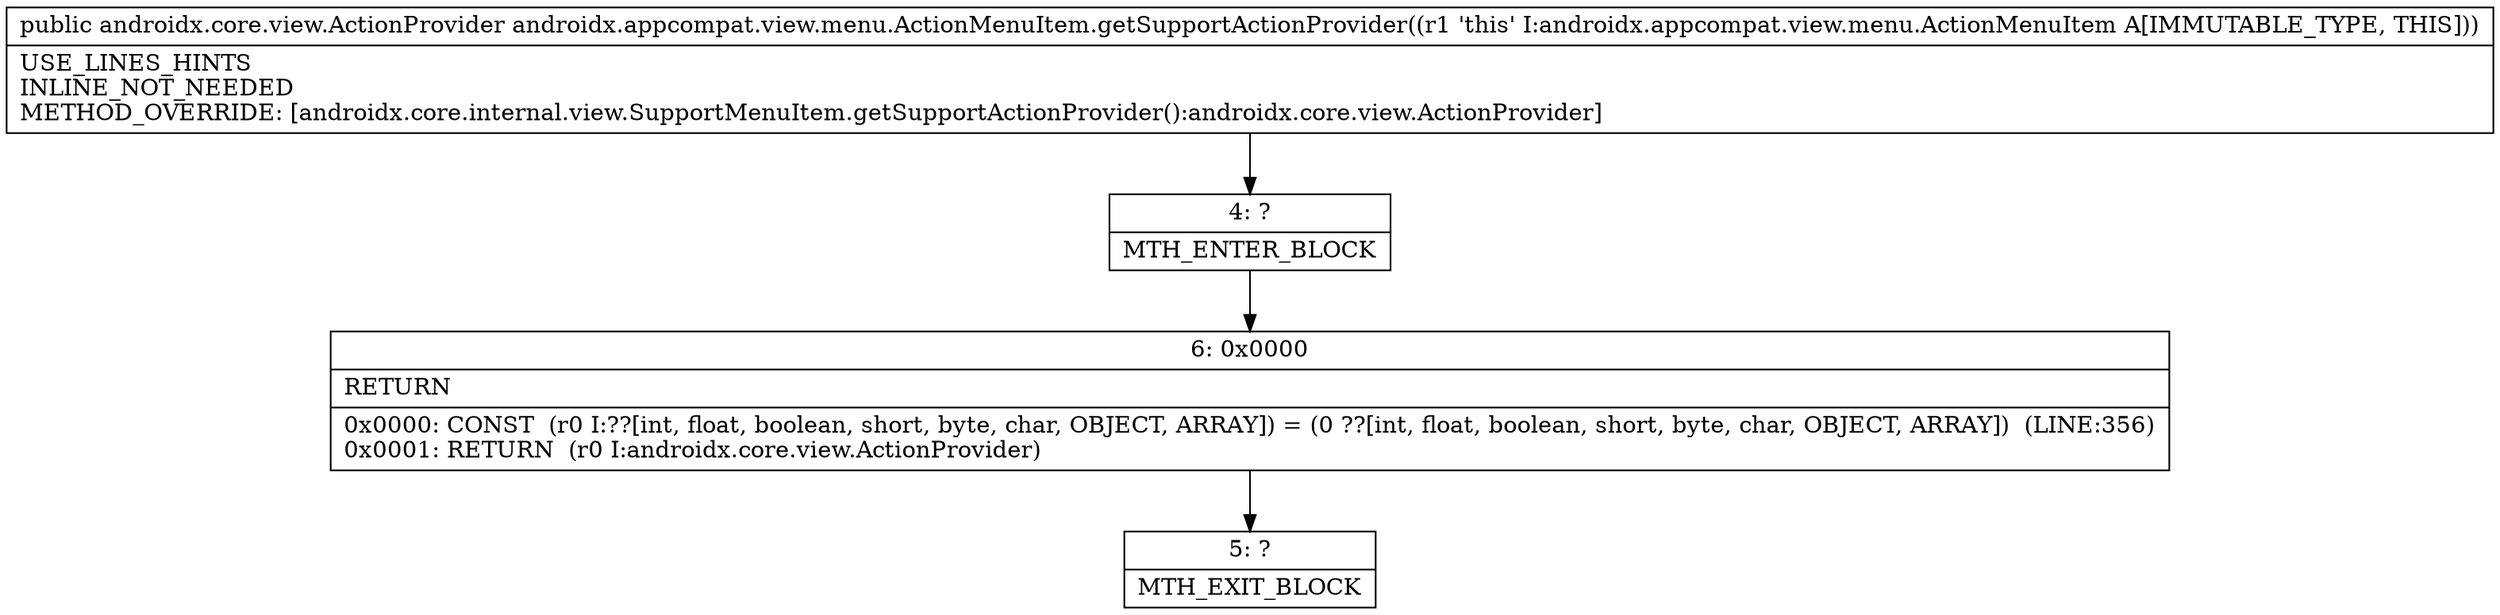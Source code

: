 digraph "CFG forandroidx.appcompat.view.menu.ActionMenuItem.getSupportActionProvider()Landroidx\/core\/view\/ActionProvider;" {
Node_4 [shape=record,label="{4\:\ ?|MTH_ENTER_BLOCK\l}"];
Node_6 [shape=record,label="{6\:\ 0x0000|RETURN\l|0x0000: CONST  (r0 I:??[int, float, boolean, short, byte, char, OBJECT, ARRAY]) = (0 ??[int, float, boolean, short, byte, char, OBJECT, ARRAY])  (LINE:356)\l0x0001: RETURN  (r0 I:androidx.core.view.ActionProvider) \l}"];
Node_5 [shape=record,label="{5\:\ ?|MTH_EXIT_BLOCK\l}"];
MethodNode[shape=record,label="{public androidx.core.view.ActionProvider androidx.appcompat.view.menu.ActionMenuItem.getSupportActionProvider((r1 'this' I:androidx.appcompat.view.menu.ActionMenuItem A[IMMUTABLE_TYPE, THIS]))  | USE_LINES_HINTS\lINLINE_NOT_NEEDED\lMETHOD_OVERRIDE: [androidx.core.internal.view.SupportMenuItem.getSupportActionProvider():androidx.core.view.ActionProvider]\l}"];
MethodNode -> Node_4;Node_4 -> Node_6;
Node_6 -> Node_5;
}

